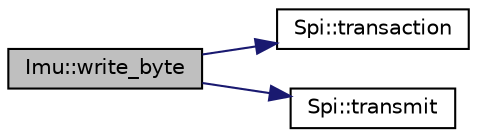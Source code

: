 digraph "Imu::write_byte"
{
 // LATEX_PDF_SIZE
  edge [fontname="Helvetica",fontsize="10",labelfontname="Helvetica",labelfontsize="10"];
  node [fontname="Helvetica",fontsize="10",shape=record];
  rankdir="LR";
  Node1 [label="Imu::write_byte",height=0.2,width=0.4,color="black", fillcolor="grey75", style="filled", fontcolor="black",tooltip=" "];
  Node1 -> Node2 [color="midnightblue",fontsize="10",style="solid",fontname="Helvetica"];
  Node2 [label="Spi::transaction",height=0.2,width=0.4,color="black", fillcolor="white", style="filled",URL="$classSpi.html#ade7f363df8128f984a04896748284790",tooltip=" "];
  Node1 -> Node3 [color="midnightblue",fontsize="10",style="solid",fontname="Helvetica"];
  Node3 [label="Spi::transmit",height=0.2,width=0.4,color="black", fillcolor="white", style="filled",URL="$classSpi.html#a91c0eeec99491ce1392baecdb8ec7495",tooltip=" "];
}
